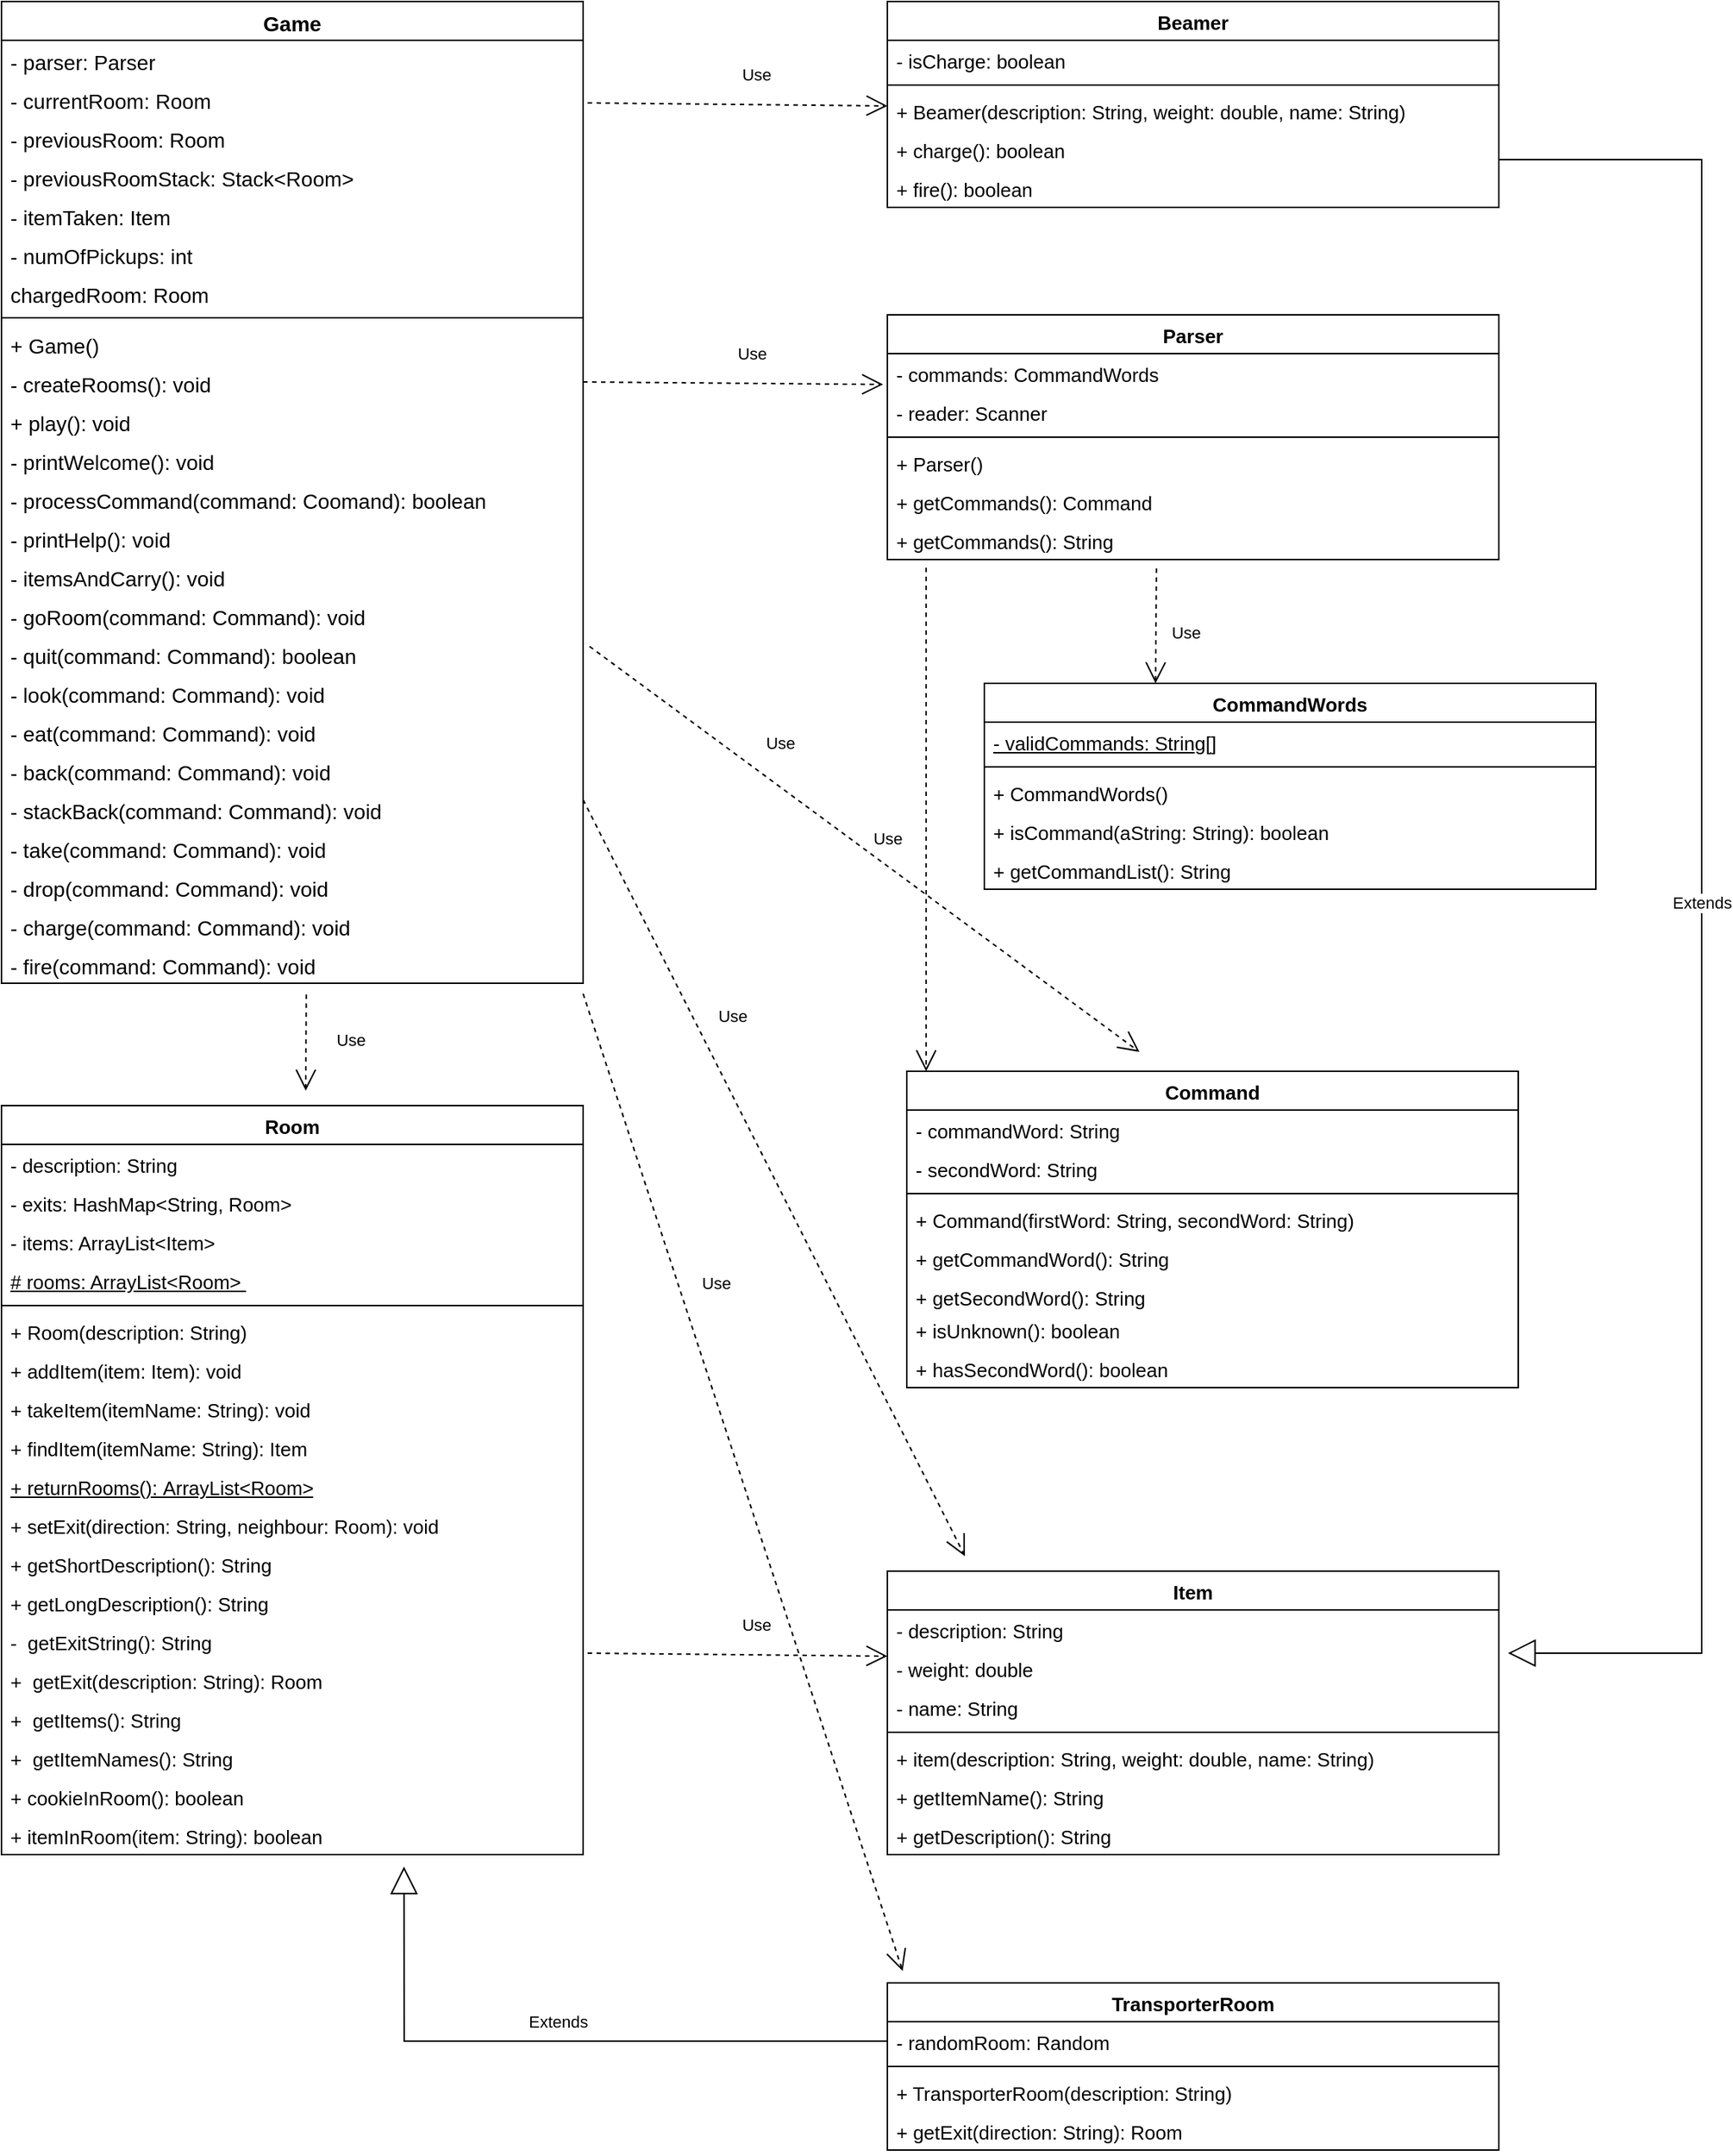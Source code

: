 <mxfile version="24.0.2" type="device">
  <diagram id="C5RBs43oDa-KdzZeNtuy" name="Page-1">
    <mxGraphModel dx="1174" dy="837" grid="1" gridSize="13" guides="1" tooltips="1" connect="1" arrows="1" fold="1" page="1" pageScale="1" pageWidth="1200" pageHeight="1920" math="0" shadow="0">
      <root>
        <mxCell id="WIyWlLk6GJQsqaUBKTNV-0" />
        <mxCell id="WIyWlLk6GJQsqaUBKTNV-1" parent="WIyWlLk6GJQsqaUBKTNV-0" />
        <mxCell id="q12dKpygNHWUWFW-9CNw-0" value="Game" style="swimlane;fontStyle=1;align=center;verticalAlign=top;childLayout=stackLayout;horizontal=1;startSize=26;horizontalStack=0;resizeParent=1;resizeParentMax=0;resizeLast=0;collapsible=1;marginBottom=0;whiteSpace=wrap;html=1;fontSize=14;" vertex="1" parent="WIyWlLk6GJQsqaUBKTNV-1">
          <mxGeometry x="30" y="50" width="390" height="658" as="geometry" />
        </mxCell>
        <mxCell id="q12dKpygNHWUWFW-9CNw-1" value="- parser: Parser" style="text;strokeColor=none;fillColor=none;align=left;verticalAlign=top;spacingLeft=4;spacingRight=4;overflow=hidden;rotatable=0;points=[[0,0.5],[1,0.5]];portConstraint=eastwest;whiteSpace=wrap;html=1;fontSize=14;" vertex="1" parent="q12dKpygNHWUWFW-9CNw-0">
          <mxGeometry y="26" width="390" height="26" as="geometry" />
        </mxCell>
        <mxCell id="q12dKpygNHWUWFW-9CNw-8" value="- currentRoom: Room" style="text;strokeColor=none;fillColor=none;align=left;verticalAlign=top;spacingLeft=4;spacingRight=4;overflow=hidden;rotatable=0;points=[[0,0.5],[1,0.5]];portConstraint=eastwest;whiteSpace=wrap;html=1;fontSize=14;" vertex="1" parent="q12dKpygNHWUWFW-9CNw-0">
          <mxGeometry y="52" width="390" height="26" as="geometry" />
        </mxCell>
        <mxCell id="q12dKpygNHWUWFW-9CNw-9" value="- previousRoom: Room" style="text;strokeColor=none;fillColor=none;align=left;verticalAlign=top;spacingLeft=4;spacingRight=4;overflow=hidden;rotatable=0;points=[[0,0.5],[1,0.5]];portConstraint=eastwest;whiteSpace=wrap;html=1;fontSize=14;" vertex="1" parent="q12dKpygNHWUWFW-9CNw-0">
          <mxGeometry y="78" width="390" height="26" as="geometry" />
        </mxCell>
        <mxCell id="q12dKpygNHWUWFW-9CNw-10" value="- previousRoomStack: Stack&amp;lt;Room&amp;gt;" style="text;strokeColor=none;fillColor=none;align=left;verticalAlign=top;spacingLeft=4;spacingRight=4;overflow=hidden;rotatable=0;points=[[0,0.5],[1,0.5]];portConstraint=eastwest;whiteSpace=wrap;html=1;fontSize=14;" vertex="1" parent="q12dKpygNHWUWFW-9CNw-0">
          <mxGeometry y="104" width="390" height="26" as="geometry" />
        </mxCell>
        <mxCell id="q12dKpygNHWUWFW-9CNw-12" value="- itemTaken: Item" style="text;strokeColor=none;fillColor=none;align=left;verticalAlign=top;spacingLeft=4;spacingRight=4;overflow=hidden;rotatable=0;points=[[0,0.5],[1,0.5]];portConstraint=eastwest;whiteSpace=wrap;html=1;fontSize=14;" vertex="1" parent="q12dKpygNHWUWFW-9CNw-0">
          <mxGeometry y="130" width="390" height="26" as="geometry" />
        </mxCell>
        <mxCell id="q12dKpygNHWUWFW-9CNw-14" value="- numOfPickups: int" style="text;strokeColor=none;fillColor=none;align=left;verticalAlign=top;spacingLeft=4;spacingRight=4;overflow=hidden;rotatable=0;points=[[0,0.5],[1,0.5]];portConstraint=eastwest;whiteSpace=wrap;html=1;fontSize=14;" vertex="1" parent="q12dKpygNHWUWFW-9CNw-0">
          <mxGeometry y="156" width="390" height="26" as="geometry" />
        </mxCell>
        <mxCell id="q12dKpygNHWUWFW-9CNw-7" value="chargedRoom: Room" style="text;strokeColor=none;fillColor=none;align=left;verticalAlign=top;spacingLeft=4;spacingRight=4;overflow=hidden;rotatable=0;points=[[0,0.5],[1,0.5]];portConstraint=eastwest;whiteSpace=wrap;html=1;fontSize=14;" vertex="1" parent="q12dKpygNHWUWFW-9CNw-0">
          <mxGeometry y="182" width="390" height="26" as="geometry" />
        </mxCell>
        <mxCell id="q12dKpygNHWUWFW-9CNw-2" value="" style="line;strokeWidth=1;fillColor=none;align=left;verticalAlign=middle;spacingTop=-1;spacingLeft=3;spacingRight=3;rotatable=0;labelPosition=right;points=[];portConstraint=eastwest;strokeColor=inherit;fontSize=14;" vertex="1" parent="q12dKpygNHWUWFW-9CNw-0">
          <mxGeometry y="208" width="390" height="8" as="geometry" />
        </mxCell>
        <mxCell id="q12dKpygNHWUWFW-9CNw-3" value="+ Game()" style="text;strokeColor=none;fillColor=none;align=left;verticalAlign=top;spacingLeft=4;spacingRight=4;overflow=hidden;rotatable=0;points=[[0,0.5],[1,0.5]];portConstraint=eastwest;whiteSpace=wrap;html=1;fontSize=14;" vertex="1" parent="q12dKpygNHWUWFW-9CNw-0">
          <mxGeometry y="216" width="390" height="26" as="geometry" />
        </mxCell>
        <mxCell id="q12dKpygNHWUWFW-9CNw-4" value="- createRooms(): void" style="text;strokeColor=none;fillColor=none;align=left;verticalAlign=top;spacingLeft=4;spacingRight=4;overflow=hidden;rotatable=0;points=[[0,0.5],[1,0.5]];portConstraint=eastwest;whiteSpace=wrap;html=1;fontSize=14;" vertex="1" parent="q12dKpygNHWUWFW-9CNw-0">
          <mxGeometry y="242" width="390" height="26" as="geometry" />
        </mxCell>
        <mxCell id="q12dKpygNHWUWFW-9CNw-15" value="+ play(): void" style="text;strokeColor=none;fillColor=none;align=left;verticalAlign=top;spacingLeft=4;spacingRight=4;overflow=hidden;rotatable=0;points=[[0,0.5],[1,0.5]];portConstraint=eastwest;whiteSpace=wrap;html=1;fontSize=14;" vertex="1" parent="q12dKpygNHWUWFW-9CNw-0">
          <mxGeometry y="268" width="390" height="26" as="geometry" />
        </mxCell>
        <mxCell id="q12dKpygNHWUWFW-9CNw-5" value="- printWelcome(): void" style="text;strokeColor=none;fillColor=none;align=left;verticalAlign=top;spacingLeft=4;spacingRight=4;overflow=hidden;rotatable=0;points=[[0,0.5],[1,0.5]];portConstraint=eastwest;whiteSpace=wrap;html=1;fontSize=14;" vertex="1" parent="q12dKpygNHWUWFW-9CNw-0">
          <mxGeometry y="294" width="390" height="26" as="geometry" />
        </mxCell>
        <mxCell id="q12dKpygNHWUWFW-9CNw-16" value="- processCommand(command: Coomand): boolean" style="text;strokeColor=none;fillColor=none;align=left;verticalAlign=top;spacingLeft=4;spacingRight=4;overflow=hidden;rotatable=0;points=[[0,0.5],[1,0.5]];portConstraint=eastwest;whiteSpace=wrap;html=1;fontSize=14;" vertex="1" parent="q12dKpygNHWUWFW-9CNw-0">
          <mxGeometry y="320" width="390" height="26" as="geometry" />
        </mxCell>
        <mxCell id="q12dKpygNHWUWFW-9CNw-19" value="- printHelp(): void" style="text;strokeColor=none;fillColor=none;align=left;verticalAlign=top;spacingLeft=4;spacingRight=4;overflow=hidden;rotatable=0;points=[[0,0.5],[1,0.5]];portConstraint=eastwest;whiteSpace=wrap;html=1;fontSize=14;" vertex="1" parent="q12dKpygNHWUWFW-9CNw-0">
          <mxGeometry y="346" width="390" height="26" as="geometry" />
        </mxCell>
        <mxCell id="q12dKpygNHWUWFW-9CNw-20" value="- itemsAndCarry(): void" style="text;strokeColor=none;fillColor=none;align=left;verticalAlign=top;spacingLeft=4;spacingRight=4;overflow=hidden;rotatable=0;points=[[0,0.5],[1,0.5]];portConstraint=eastwest;whiteSpace=wrap;html=1;fontSize=14;" vertex="1" parent="q12dKpygNHWUWFW-9CNw-0">
          <mxGeometry y="372" width="390" height="26" as="geometry" />
        </mxCell>
        <mxCell id="q12dKpygNHWUWFW-9CNw-21" value="- goRoom(command: Command): void" style="text;strokeColor=none;fillColor=none;align=left;verticalAlign=top;spacingLeft=4;spacingRight=4;overflow=hidden;rotatable=0;points=[[0,0.5],[1,0.5]];portConstraint=eastwest;whiteSpace=wrap;html=1;fontSize=14;" vertex="1" parent="q12dKpygNHWUWFW-9CNw-0">
          <mxGeometry y="398" width="390" height="26" as="geometry" />
        </mxCell>
        <mxCell id="q12dKpygNHWUWFW-9CNw-18" value="- quit(command: Command): boolean" style="text;strokeColor=none;fillColor=none;align=left;verticalAlign=top;spacingLeft=4;spacingRight=4;overflow=hidden;rotatable=0;points=[[0,0.5],[1,0.5]];portConstraint=eastwest;whiteSpace=wrap;html=1;fontSize=14;" vertex="1" parent="q12dKpygNHWUWFW-9CNw-0">
          <mxGeometry y="424" width="390" height="26" as="geometry" />
        </mxCell>
        <mxCell id="q12dKpygNHWUWFW-9CNw-23" value="- look(command: Command): void" style="text;strokeColor=none;fillColor=none;align=left;verticalAlign=top;spacingLeft=4;spacingRight=4;overflow=hidden;rotatable=0;points=[[0,0.5],[1,0.5]];portConstraint=eastwest;whiteSpace=wrap;html=1;fontSize=14;" vertex="1" parent="q12dKpygNHWUWFW-9CNw-0">
          <mxGeometry y="450" width="390" height="26" as="geometry" />
        </mxCell>
        <mxCell id="q12dKpygNHWUWFW-9CNw-25" value="- eat(command: Command): void" style="text;strokeColor=none;fillColor=none;align=left;verticalAlign=top;spacingLeft=4;spacingRight=4;overflow=hidden;rotatable=0;points=[[0,0.5],[1,0.5]];portConstraint=eastwest;whiteSpace=wrap;html=1;fontSize=14;" vertex="1" parent="q12dKpygNHWUWFW-9CNw-0">
          <mxGeometry y="476" width="390" height="26" as="geometry" />
        </mxCell>
        <mxCell id="q12dKpygNHWUWFW-9CNw-26" value="- back(command: Command): void" style="text;strokeColor=none;fillColor=none;align=left;verticalAlign=top;spacingLeft=4;spacingRight=4;overflow=hidden;rotatable=0;points=[[0,0.5],[1,0.5]];portConstraint=eastwest;whiteSpace=wrap;html=1;fontSize=14;" vertex="1" parent="q12dKpygNHWUWFW-9CNw-0">
          <mxGeometry y="502" width="390" height="26" as="geometry" />
        </mxCell>
        <mxCell id="q12dKpygNHWUWFW-9CNw-27" value="- stackBack(command: Command): void" style="text;strokeColor=none;fillColor=none;align=left;verticalAlign=top;spacingLeft=4;spacingRight=4;overflow=hidden;rotatable=0;points=[[0,0.5],[1,0.5]];portConstraint=eastwest;whiteSpace=wrap;html=1;fontSize=14;" vertex="1" parent="q12dKpygNHWUWFW-9CNw-0">
          <mxGeometry y="528" width="390" height="26" as="geometry" />
        </mxCell>
        <mxCell id="q12dKpygNHWUWFW-9CNw-28" value="- take(command: Command): void" style="text;strokeColor=none;fillColor=none;align=left;verticalAlign=top;spacingLeft=4;spacingRight=4;overflow=hidden;rotatable=0;points=[[0,0.5],[1,0.5]];portConstraint=eastwest;whiteSpace=wrap;html=1;fontSize=14;" vertex="1" parent="q12dKpygNHWUWFW-9CNw-0">
          <mxGeometry y="554" width="390" height="26" as="geometry" />
        </mxCell>
        <mxCell id="q12dKpygNHWUWFW-9CNw-29" value="- drop(command: Command): void" style="text;strokeColor=none;fillColor=none;align=left;verticalAlign=top;spacingLeft=4;spacingRight=4;overflow=hidden;rotatable=0;points=[[0,0.5],[1,0.5]];portConstraint=eastwest;whiteSpace=wrap;html=1;fontSize=14;" vertex="1" parent="q12dKpygNHWUWFW-9CNw-0">
          <mxGeometry y="580" width="390" height="26" as="geometry" />
        </mxCell>
        <mxCell id="q12dKpygNHWUWFW-9CNw-24" value="- charge(command: Command): void" style="text;strokeColor=none;fillColor=none;align=left;verticalAlign=top;spacingLeft=4;spacingRight=4;overflow=hidden;rotatable=0;points=[[0,0.5],[1,0.5]];portConstraint=eastwest;whiteSpace=wrap;html=1;fontSize=14;" vertex="1" parent="q12dKpygNHWUWFW-9CNw-0">
          <mxGeometry y="606" width="390" height="26" as="geometry" />
        </mxCell>
        <mxCell id="q12dKpygNHWUWFW-9CNw-22" value="- fire(command: Command): void" style="text;strokeColor=none;fillColor=none;align=left;verticalAlign=top;spacingLeft=4;spacingRight=4;overflow=hidden;rotatable=0;points=[[0,0.5],[1,0.5]];portConstraint=eastwest;whiteSpace=wrap;html=1;fontSize=14;" vertex="1" parent="q12dKpygNHWUWFW-9CNw-0">
          <mxGeometry y="632" width="390" height="26" as="geometry" />
        </mxCell>
        <mxCell id="q12dKpygNHWUWFW-9CNw-30" value="Room" style="swimlane;fontStyle=1;align=center;verticalAlign=top;childLayout=stackLayout;horizontal=1;startSize=26;horizontalStack=0;resizeParent=1;resizeParentMax=0;resizeLast=0;collapsible=1;marginBottom=0;whiteSpace=wrap;html=1;fontSize=13;" vertex="1" parent="WIyWlLk6GJQsqaUBKTNV-1">
          <mxGeometry x="30" y="790" width="390" height="502" as="geometry" />
        </mxCell>
        <mxCell id="q12dKpygNHWUWFW-9CNw-31" value="- description: String&lt;div style=&quot;font-size: 13px;&quot;&gt;&lt;br style=&quot;font-size: 13px;&quot;&gt;&lt;/div&gt;" style="text;strokeColor=none;fillColor=none;align=left;verticalAlign=top;spacingLeft=4;spacingRight=4;overflow=hidden;rotatable=0;points=[[0,0.5],[1,0.5]];portConstraint=eastwest;whiteSpace=wrap;html=1;fontSize=13;" vertex="1" parent="q12dKpygNHWUWFW-9CNw-30">
          <mxGeometry y="26" width="390" height="26" as="geometry" />
        </mxCell>
        <mxCell id="q12dKpygNHWUWFW-9CNw-35" value="- exits: HashMap&amp;lt;String, Room&amp;gt;&lt;div style=&quot;font-size: 13px;&quot;&gt;&lt;br style=&quot;font-size: 13px;&quot;&gt;&lt;/div&gt;" style="text;strokeColor=none;fillColor=none;align=left;verticalAlign=top;spacingLeft=4;spacingRight=4;overflow=hidden;rotatable=0;points=[[0,0.5],[1,0.5]];portConstraint=eastwest;whiteSpace=wrap;html=1;fontSize=13;" vertex="1" parent="q12dKpygNHWUWFW-9CNw-30">
          <mxGeometry y="52" width="390" height="26" as="geometry" />
        </mxCell>
        <mxCell id="q12dKpygNHWUWFW-9CNw-36" value="- items: ArrayList&amp;lt;Item&amp;gt;&lt;div style=&quot;font-size: 13px;&quot;&gt;&lt;br style=&quot;font-size: 13px;&quot;&gt;&lt;/div&gt;" style="text;strokeColor=none;fillColor=none;align=left;verticalAlign=top;spacingLeft=4;spacingRight=4;overflow=hidden;rotatable=0;points=[[0,0.5],[1,0.5]];portConstraint=eastwest;whiteSpace=wrap;html=1;fontSize=13;" vertex="1" parent="q12dKpygNHWUWFW-9CNw-30">
          <mxGeometry y="78" width="390" height="26" as="geometry" />
        </mxCell>
        <mxCell id="q12dKpygNHWUWFW-9CNw-37" value="# rooms: ArrayList&amp;lt;Room&amp;gt;&amp;nbsp;&lt;div style=&quot;font-size: 13px;&quot;&gt;&lt;br style=&quot;font-size: 13px;&quot;&gt;&lt;/div&gt;" style="text;strokeColor=none;fillColor=none;align=left;verticalAlign=top;spacingLeft=4;spacingRight=4;overflow=hidden;rotatable=0;points=[[0,0.5],[1,0.5]];portConstraint=eastwest;whiteSpace=wrap;html=1;fontSize=13;fontStyle=4" vertex="1" parent="q12dKpygNHWUWFW-9CNw-30">
          <mxGeometry y="104" width="390" height="26" as="geometry" />
        </mxCell>
        <mxCell id="q12dKpygNHWUWFW-9CNw-32" value="" style="line;strokeWidth=1;fillColor=none;align=left;verticalAlign=middle;spacingTop=-1;spacingLeft=3;spacingRight=3;rotatable=0;labelPosition=right;points=[];portConstraint=eastwest;strokeColor=inherit;fontSize=13;" vertex="1" parent="q12dKpygNHWUWFW-9CNw-30">
          <mxGeometry y="130" width="390" height="8" as="geometry" />
        </mxCell>
        <mxCell id="q12dKpygNHWUWFW-9CNw-33" value="+ Room(description: String)" style="text;strokeColor=none;fillColor=none;align=left;verticalAlign=top;spacingLeft=4;spacingRight=4;overflow=hidden;rotatable=0;points=[[0,0.5],[1,0.5]];portConstraint=eastwest;whiteSpace=wrap;html=1;fontSize=13;" vertex="1" parent="q12dKpygNHWUWFW-9CNw-30">
          <mxGeometry y="138" width="390" height="26" as="geometry" />
        </mxCell>
        <mxCell id="q12dKpygNHWUWFW-9CNw-38" value="+ addItem(item: Item): void" style="text;strokeColor=none;fillColor=none;align=left;verticalAlign=top;spacingLeft=4;spacingRight=4;overflow=hidden;rotatable=0;points=[[0,0.5],[1,0.5]];portConstraint=eastwest;whiteSpace=wrap;html=1;fontSize=13;" vertex="1" parent="q12dKpygNHWUWFW-9CNw-30">
          <mxGeometry y="164" width="390" height="26" as="geometry" />
        </mxCell>
        <mxCell id="q12dKpygNHWUWFW-9CNw-47" value="+ takeItem(itemName: String): void&lt;div&gt;&lt;br&gt;&lt;/div&gt;" style="text;strokeColor=none;fillColor=none;align=left;verticalAlign=top;spacingLeft=4;spacingRight=4;overflow=hidden;rotatable=0;points=[[0,0.5],[1,0.5]];portConstraint=eastwest;whiteSpace=wrap;html=1;fontSize=13;" vertex="1" parent="q12dKpygNHWUWFW-9CNw-30">
          <mxGeometry y="190" width="390" height="26" as="geometry" />
        </mxCell>
        <mxCell id="q12dKpygNHWUWFW-9CNw-50" value="+ findItem(itemName: String): Item" style="text;strokeColor=none;fillColor=none;align=left;verticalAlign=top;spacingLeft=4;spacingRight=4;overflow=hidden;rotatable=0;points=[[0,0.5],[1,0.5]];portConstraint=eastwest;whiteSpace=wrap;html=1;fontSize=13;" vertex="1" parent="q12dKpygNHWUWFW-9CNw-30">
          <mxGeometry y="216" width="390" height="26" as="geometry" />
        </mxCell>
        <mxCell id="q12dKpygNHWUWFW-9CNw-49" value="&lt;u&gt;+&amp;nbsp;returnRooms():&amp;nbsp;ArrayList&amp;lt;Room&amp;gt;&lt;/u&gt;" style="text;strokeColor=none;fillColor=none;align=left;verticalAlign=top;spacingLeft=4;spacingRight=4;overflow=hidden;rotatable=0;points=[[0,0.5],[1,0.5]];portConstraint=eastwest;whiteSpace=wrap;html=1;fontSize=13;" vertex="1" parent="q12dKpygNHWUWFW-9CNw-30">
          <mxGeometry y="242" width="390" height="26" as="geometry" />
        </mxCell>
        <mxCell id="q12dKpygNHWUWFW-9CNw-48" value="+ setExit(direction: String, neighbour: Room): void" style="text;strokeColor=none;fillColor=none;align=left;verticalAlign=top;spacingLeft=4;spacingRight=4;overflow=hidden;rotatable=0;points=[[0,0.5],[1,0.5]];portConstraint=eastwest;whiteSpace=wrap;html=1;fontSize=13;" vertex="1" parent="q12dKpygNHWUWFW-9CNw-30">
          <mxGeometry y="268" width="390" height="26" as="geometry" />
        </mxCell>
        <mxCell id="q12dKpygNHWUWFW-9CNw-53" value="+&amp;nbsp;getShortDescription(): String" style="text;strokeColor=none;fillColor=none;align=left;verticalAlign=top;spacingLeft=4;spacingRight=4;overflow=hidden;rotatable=0;points=[[0,0.5],[1,0.5]];portConstraint=eastwest;whiteSpace=wrap;html=1;fontSize=13;" vertex="1" parent="q12dKpygNHWUWFW-9CNw-30">
          <mxGeometry y="294" width="390" height="26" as="geometry" />
        </mxCell>
        <mxCell id="q12dKpygNHWUWFW-9CNw-54" value="+&amp;nbsp;getLongDescription(): String" style="text;strokeColor=none;fillColor=none;align=left;verticalAlign=top;spacingLeft=4;spacingRight=4;overflow=hidden;rotatable=0;points=[[0,0.5],[1,0.5]];portConstraint=eastwest;whiteSpace=wrap;html=1;fontSize=13;" vertex="1" parent="q12dKpygNHWUWFW-9CNw-30">
          <mxGeometry y="320" width="390" height="26" as="geometry" />
        </mxCell>
        <mxCell id="q12dKpygNHWUWFW-9CNw-55" value="-&amp;nbsp; getExitString(): String" style="text;strokeColor=none;fillColor=none;align=left;verticalAlign=top;spacingLeft=4;spacingRight=4;overflow=hidden;rotatable=0;points=[[0,0.5],[1,0.5]];portConstraint=eastwest;whiteSpace=wrap;html=1;fontSize=13;" vertex="1" parent="q12dKpygNHWUWFW-9CNw-30">
          <mxGeometry y="346" width="390" height="26" as="geometry" />
        </mxCell>
        <mxCell id="q12dKpygNHWUWFW-9CNw-56" value="+&amp;nbsp; getExit(description: String): Room" style="text;strokeColor=none;fillColor=none;align=left;verticalAlign=top;spacingLeft=4;spacingRight=4;overflow=hidden;rotatable=0;points=[[0,0.5],[1,0.5]];portConstraint=eastwest;whiteSpace=wrap;html=1;fontSize=13;" vertex="1" parent="q12dKpygNHWUWFW-9CNw-30">
          <mxGeometry y="372" width="390" height="26" as="geometry" />
        </mxCell>
        <mxCell id="q12dKpygNHWUWFW-9CNw-57" value="+&amp;nbsp; getItems(): String" style="text;strokeColor=none;fillColor=none;align=left;verticalAlign=top;spacingLeft=4;spacingRight=4;overflow=hidden;rotatable=0;points=[[0,0.5],[1,0.5]];portConstraint=eastwest;whiteSpace=wrap;html=1;fontSize=13;" vertex="1" parent="q12dKpygNHWUWFW-9CNw-30">
          <mxGeometry y="398" width="390" height="26" as="geometry" />
        </mxCell>
        <mxCell id="q12dKpygNHWUWFW-9CNw-58" value="+&amp;nbsp; getItemNames(): String" style="text;strokeColor=none;fillColor=none;align=left;verticalAlign=top;spacingLeft=4;spacingRight=4;overflow=hidden;rotatable=0;points=[[0,0.5],[1,0.5]];portConstraint=eastwest;whiteSpace=wrap;html=1;fontSize=13;" vertex="1" parent="q12dKpygNHWUWFW-9CNw-30">
          <mxGeometry y="424" width="390" height="26" as="geometry" />
        </mxCell>
        <mxCell id="q12dKpygNHWUWFW-9CNw-59" value="+ cookieInRoom(): boolean" style="text;strokeColor=none;fillColor=none;align=left;verticalAlign=top;spacingLeft=4;spacingRight=4;overflow=hidden;rotatable=0;points=[[0,0.5],[1,0.5]];portConstraint=eastwest;whiteSpace=wrap;html=1;fontSize=13;" vertex="1" parent="q12dKpygNHWUWFW-9CNw-30">
          <mxGeometry y="450" width="390" height="26" as="geometry" />
        </mxCell>
        <mxCell id="q12dKpygNHWUWFW-9CNw-60" value="+ itemInRoom(item: String): boolean" style="text;strokeColor=none;fillColor=none;align=left;verticalAlign=top;spacingLeft=4;spacingRight=4;overflow=hidden;rotatable=0;points=[[0,0.5],[1,0.5]];portConstraint=eastwest;whiteSpace=wrap;html=1;fontSize=13;" vertex="1" parent="q12dKpygNHWUWFW-9CNw-30">
          <mxGeometry y="476" width="390" height="26" as="geometry" />
        </mxCell>
        <mxCell id="q12dKpygNHWUWFW-9CNw-61" value="Beamer" style="swimlane;fontStyle=1;align=center;verticalAlign=top;childLayout=stackLayout;horizontal=1;startSize=26;horizontalStack=0;resizeParent=1;resizeParentMax=0;resizeLast=0;collapsible=1;marginBottom=0;whiteSpace=wrap;html=1;fontSize=13;" vertex="1" parent="WIyWlLk6GJQsqaUBKTNV-1">
          <mxGeometry x="624" y="50" width="410" height="138" as="geometry" />
        </mxCell>
        <mxCell id="q12dKpygNHWUWFW-9CNw-62" value="- isCharge: boolean" style="text;strokeColor=none;fillColor=none;align=left;verticalAlign=top;spacingLeft=4;spacingRight=4;overflow=hidden;rotatable=0;points=[[0,0.5],[1,0.5]];portConstraint=eastwest;whiteSpace=wrap;html=1;fontSize=13;" vertex="1" parent="q12dKpygNHWUWFW-9CNw-61">
          <mxGeometry y="26" width="410" height="26" as="geometry" />
        </mxCell>
        <mxCell id="q12dKpygNHWUWFW-9CNw-63" value="" style="line;strokeWidth=1;fillColor=none;align=left;verticalAlign=middle;spacingTop=-1;spacingLeft=3;spacingRight=3;rotatable=0;labelPosition=right;points=[];portConstraint=eastwest;strokeColor=inherit;fontSize=13;" vertex="1" parent="q12dKpygNHWUWFW-9CNw-61">
          <mxGeometry y="52" width="410" height="8" as="geometry" />
        </mxCell>
        <mxCell id="q12dKpygNHWUWFW-9CNw-64" value="+ Beamer(description: String, weight: double, name: String)" style="text;strokeColor=none;fillColor=none;align=left;verticalAlign=top;spacingLeft=4;spacingRight=4;overflow=hidden;rotatable=0;points=[[0,0.5],[1,0.5]];portConstraint=eastwest;whiteSpace=wrap;html=1;fontSize=13;" vertex="1" parent="q12dKpygNHWUWFW-9CNw-61">
          <mxGeometry y="60" width="410" height="26" as="geometry" />
        </mxCell>
        <mxCell id="q12dKpygNHWUWFW-9CNw-65" value="+ charge(): boolean" style="text;strokeColor=none;fillColor=none;align=left;verticalAlign=top;spacingLeft=4;spacingRight=4;overflow=hidden;rotatable=0;points=[[0,0.5],[1,0.5]];portConstraint=eastwest;whiteSpace=wrap;html=1;fontSize=13;" vertex="1" parent="q12dKpygNHWUWFW-9CNw-61">
          <mxGeometry y="86" width="410" height="26" as="geometry" />
        </mxCell>
        <mxCell id="q12dKpygNHWUWFW-9CNw-66" value="+ fire(): boolean" style="text;strokeColor=none;fillColor=none;align=left;verticalAlign=top;spacingLeft=4;spacingRight=4;overflow=hidden;rotatable=0;points=[[0,0.5],[1,0.5]];portConstraint=eastwest;whiteSpace=wrap;html=1;fontSize=13;" vertex="1" parent="q12dKpygNHWUWFW-9CNw-61">
          <mxGeometry y="112" width="410" height="26" as="geometry" />
        </mxCell>
        <mxCell id="q12dKpygNHWUWFW-9CNw-67" value="Parser" style="swimlane;fontStyle=1;align=center;verticalAlign=top;childLayout=stackLayout;horizontal=1;startSize=26;horizontalStack=0;resizeParent=1;resizeParentMax=0;resizeLast=0;collapsible=1;marginBottom=0;whiteSpace=wrap;html=1;fontSize=13;" vertex="1" parent="WIyWlLk6GJQsqaUBKTNV-1">
          <mxGeometry x="624" y="260" width="410" height="164" as="geometry" />
        </mxCell>
        <mxCell id="q12dKpygNHWUWFW-9CNw-68" value="- commands: CommandWords" style="text;strokeColor=none;fillColor=none;align=left;verticalAlign=top;spacingLeft=4;spacingRight=4;overflow=hidden;rotatable=0;points=[[0,0.5],[1,0.5]];portConstraint=eastwest;whiteSpace=wrap;html=1;fontSize=13;" vertex="1" parent="q12dKpygNHWUWFW-9CNw-67">
          <mxGeometry y="26" width="410" height="26" as="geometry" />
        </mxCell>
        <mxCell id="q12dKpygNHWUWFW-9CNw-71" value="- reader: Scanner" style="text;strokeColor=none;fillColor=none;align=left;verticalAlign=top;spacingLeft=4;spacingRight=4;overflow=hidden;rotatable=0;points=[[0,0.5],[1,0.5]];portConstraint=eastwest;whiteSpace=wrap;html=1;fontSize=13;" vertex="1" parent="q12dKpygNHWUWFW-9CNw-67">
          <mxGeometry y="52" width="410" height="26" as="geometry" />
        </mxCell>
        <mxCell id="q12dKpygNHWUWFW-9CNw-69" value="" style="line;strokeWidth=1;fillColor=none;align=left;verticalAlign=middle;spacingTop=-1;spacingLeft=3;spacingRight=3;rotatable=0;labelPosition=right;points=[];portConstraint=eastwest;strokeColor=inherit;fontSize=13;" vertex="1" parent="q12dKpygNHWUWFW-9CNw-67">
          <mxGeometry y="78" width="410" height="8" as="geometry" />
        </mxCell>
        <mxCell id="q12dKpygNHWUWFW-9CNw-70" value="+ Parser()" style="text;strokeColor=none;fillColor=none;align=left;verticalAlign=top;spacingLeft=4;spacingRight=4;overflow=hidden;rotatable=0;points=[[0,0.5],[1,0.5]];portConstraint=eastwest;whiteSpace=wrap;html=1;fontSize=13;" vertex="1" parent="q12dKpygNHWUWFW-9CNw-67">
          <mxGeometry y="86" width="410" height="26" as="geometry" />
        </mxCell>
        <mxCell id="q12dKpygNHWUWFW-9CNw-73" value="+ getCommands(): Command" style="text;strokeColor=none;fillColor=none;align=left;verticalAlign=top;spacingLeft=4;spacingRight=4;overflow=hidden;rotatable=0;points=[[0,0.5],[1,0.5]];portConstraint=eastwest;whiteSpace=wrap;html=1;fontSize=13;" vertex="1" parent="q12dKpygNHWUWFW-9CNw-67">
          <mxGeometry y="112" width="410" height="26" as="geometry" />
        </mxCell>
        <mxCell id="q12dKpygNHWUWFW-9CNw-72" value="+ getCommands(): String" style="text;strokeColor=none;fillColor=none;align=left;verticalAlign=top;spacingLeft=4;spacingRight=4;overflow=hidden;rotatable=0;points=[[0,0.5],[1,0.5]];portConstraint=eastwest;whiteSpace=wrap;html=1;fontSize=13;" vertex="1" parent="q12dKpygNHWUWFW-9CNw-67">
          <mxGeometry y="138" width="410" height="26" as="geometry" />
        </mxCell>
        <mxCell id="q12dKpygNHWUWFW-9CNw-74" value="CommandWords" style="swimlane;fontStyle=1;align=center;verticalAlign=top;childLayout=stackLayout;horizontal=1;startSize=26;horizontalStack=0;resizeParent=1;resizeParentMax=0;resizeLast=0;collapsible=1;marginBottom=0;whiteSpace=wrap;html=1;fontSize=13;" vertex="1" parent="WIyWlLk6GJQsqaUBKTNV-1">
          <mxGeometry x="689" y="507" width="410" height="138" as="geometry" />
        </mxCell>
        <mxCell id="q12dKpygNHWUWFW-9CNw-75" value="- validCommands: String[]" style="text;strokeColor=none;fillColor=none;align=left;verticalAlign=top;spacingLeft=4;spacingRight=4;overflow=hidden;rotatable=0;points=[[0,0.5],[1,0.5]];portConstraint=eastwest;whiteSpace=wrap;html=1;fontStyle=4;fontSize=13;" vertex="1" parent="q12dKpygNHWUWFW-9CNw-74">
          <mxGeometry y="26" width="410" height="26" as="geometry" />
        </mxCell>
        <mxCell id="q12dKpygNHWUWFW-9CNw-76" value="" style="line;strokeWidth=1;fillColor=none;align=left;verticalAlign=middle;spacingTop=-1;spacingLeft=3;spacingRight=3;rotatable=0;labelPosition=right;points=[];portConstraint=eastwest;strokeColor=inherit;fontSize=13;" vertex="1" parent="q12dKpygNHWUWFW-9CNw-74">
          <mxGeometry y="52" width="410" height="8" as="geometry" />
        </mxCell>
        <mxCell id="q12dKpygNHWUWFW-9CNw-77" value="+ CommandWords()" style="text;strokeColor=none;fillColor=none;align=left;verticalAlign=top;spacingLeft=4;spacingRight=4;overflow=hidden;rotatable=0;points=[[0,0.5],[1,0.5]];portConstraint=eastwest;whiteSpace=wrap;html=1;fontSize=13;" vertex="1" parent="q12dKpygNHWUWFW-9CNw-74">
          <mxGeometry y="60" width="410" height="26" as="geometry" />
        </mxCell>
        <mxCell id="q12dKpygNHWUWFW-9CNw-78" value="+ isCommand(aString: String): boolean" style="text;strokeColor=none;fillColor=none;align=left;verticalAlign=top;spacingLeft=4;spacingRight=4;overflow=hidden;rotatable=0;points=[[0,0.5],[1,0.5]];portConstraint=eastwest;whiteSpace=wrap;html=1;fontSize=13;" vertex="1" parent="q12dKpygNHWUWFW-9CNw-74">
          <mxGeometry y="86" width="410" height="26" as="geometry" />
        </mxCell>
        <mxCell id="q12dKpygNHWUWFW-9CNw-79" value="+ getCommandList(): String" style="text;strokeColor=none;fillColor=none;align=left;verticalAlign=top;spacingLeft=4;spacingRight=4;overflow=hidden;rotatable=0;points=[[0,0.5],[1,0.5]];portConstraint=eastwest;whiteSpace=wrap;html=1;fontSize=13;" vertex="1" parent="q12dKpygNHWUWFW-9CNw-74">
          <mxGeometry y="112" width="410" height="26" as="geometry" />
        </mxCell>
        <mxCell id="q12dKpygNHWUWFW-9CNw-90" value="Command" style="swimlane;fontStyle=1;align=center;verticalAlign=top;childLayout=stackLayout;horizontal=1;startSize=26;horizontalStack=0;resizeParent=1;resizeParentMax=0;resizeLast=0;collapsible=1;marginBottom=0;whiteSpace=wrap;html=1;fontSize=13;" vertex="1" parent="WIyWlLk6GJQsqaUBKTNV-1">
          <mxGeometry x="637" y="767" width="410" height="212" as="geometry" />
        </mxCell>
        <mxCell id="q12dKpygNHWUWFW-9CNw-91" value="- commandWord: String" style="text;strokeColor=none;fillColor=none;align=left;verticalAlign=top;spacingLeft=4;spacingRight=4;overflow=hidden;rotatable=0;points=[[0,0.5],[1,0.5]];portConstraint=eastwest;whiteSpace=wrap;html=1;fontSize=13;" vertex="1" parent="q12dKpygNHWUWFW-9CNw-90">
          <mxGeometry y="26" width="410" height="26" as="geometry" />
        </mxCell>
        <mxCell id="q12dKpygNHWUWFW-9CNw-94" value="- secondWord: String" style="text;strokeColor=none;fillColor=none;align=left;verticalAlign=top;spacingLeft=4;spacingRight=4;overflow=hidden;rotatable=0;points=[[0,0.5],[1,0.5]];portConstraint=eastwest;whiteSpace=wrap;html=1;fontSize=13;" vertex="1" parent="q12dKpygNHWUWFW-9CNw-90">
          <mxGeometry y="52" width="410" height="26" as="geometry" />
        </mxCell>
        <mxCell id="q12dKpygNHWUWFW-9CNw-92" value="" style="line;strokeWidth=1;fillColor=none;align=left;verticalAlign=middle;spacingTop=-1;spacingLeft=3;spacingRight=3;rotatable=0;labelPosition=right;points=[];portConstraint=eastwest;strokeColor=inherit;fontSize=13;" vertex="1" parent="q12dKpygNHWUWFW-9CNw-90">
          <mxGeometry y="78" width="410" height="8" as="geometry" />
        </mxCell>
        <mxCell id="q12dKpygNHWUWFW-9CNw-93" value="+ Command(firstWord: String, secondWord: String)" style="text;strokeColor=none;fillColor=none;align=left;verticalAlign=top;spacingLeft=4;spacingRight=4;overflow=hidden;rotatable=0;points=[[0,0.5],[1,0.5]];portConstraint=eastwest;whiteSpace=wrap;html=1;fontSize=13;" vertex="1" parent="q12dKpygNHWUWFW-9CNw-90">
          <mxGeometry y="86" width="410" height="26" as="geometry" />
        </mxCell>
        <mxCell id="q12dKpygNHWUWFW-9CNw-95" value="+ getCommandWord(): String&lt;div style=&quot;font-size: 13px;&quot;&gt;&lt;br style=&quot;font-size: 13px;&quot;&gt;&lt;/div&gt;" style="text;strokeColor=none;fillColor=none;align=left;verticalAlign=top;spacingLeft=4;spacingRight=4;overflow=hidden;rotatable=0;points=[[0,0.5],[1,0.5]];portConstraint=eastwest;whiteSpace=wrap;html=1;fontSize=13;" vertex="1" parent="q12dKpygNHWUWFW-9CNw-90">
          <mxGeometry y="112" width="410" height="26" as="geometry" />
        </mxCell>
        <mxCell id="q12dKpygNHWUWFW-9CNw-96" value="+ getSecondWord(): String" style="text;strokeColor=none;fillColor=none;align=left;verticalAlign=top;spacingLeft=4;spacingRight=4;overflow=hidden;rotatable=0;points=[[0,0.5],[1,0.5]];portConstraint=eastwest;whiteSpace=wrap;html=1;fontSize=13;" vertex="1" parent="q12dKpygNHWUWFW-9CNw-90">
          <mxGeometry y="138" width="410" height="22" as="geometry" />
        </mxCell>
        <mxCell id="q12dKpygNHWUWFW-9CNw-97" value="+ isUnknown(): boolean" style="text;strokeColor=none;fillColor=none;align=left;verticalAlign=top;spacingLeft=4;spacingRight=4;overflow=hidden;rotatable=0;points=[[0,0.5],[1,0.5]];portConstraint=eastwest;whiteSpace=wrap;html=1;fontSize=13;" vertex="1" parent="q12dKpygNHWUWFW-9CNw-90">
          <mxGeometry y="160" width="410" height="26" as="geometry" />
        </mxCell>
        <mxCell id="q12dKpygNHWUWFW-9CNw-98" value="+ hasSecondWord(): boolean" style="text;strokeColor=none;fillColor=none;align=left;verticalAlign=top;spacingLeft=4;spacingRight=4;overflow=hidden;rotatable=0;points=[[0,0.5],[1,0.5]];portConstraint=eastwest;whiteSpace=wrap;html=1;fontSize=13;" vertex="1" parent="q12dKpygNHWUWFW-9CNw-90">
          <mxGeometry y="186" width="410" height="26" as="geometry" />
        </mxCell>
        <mxCell id="q12dKpygNHWUWFW-9CNw-99" value="Item" style="swimlane;fontStyle=1;align=center;verticalAlign=top;childLayout=stackLayout;horizontal=1;startSize=26;horizontalStack=0;resizeParent=1;resizeParentMax=0;resizeLast=0;collapsible=1;marginBottom=0;whiteSpace=wrap;html=1;fontSize=13;" vertex="1" parent="WIyWlLk6GJQsqaUBKTNV-1">
          <mxGeometry x="624" y="1102" width="410" height="190" as="geometry" />
        </mxCell>
        <mxCell id="q12dKpygNHWUWFW-9CNw-100" value="- description: String&lt;div style=&quot;font-size: 13px;&quot;&gt;&lt;br style=&quot;font-size: 13px;&quot;&gt;&lt;/div&gt;" style="text;strokeColor=none;fillColor=none;align=left;verticalAlign=top;spacingLeft=4;spacingRight=4;overflow=hidden;rotatable=0;points=[[0,0.5],[1,0.5]];portConstraint=eastwest;whiteSpace=wrap;html=1;fontSize=13;" vertex="1" parent="q12dKpygNHWUWFW-9CNw-99">
          <mxGeometry y="26" width="410" height="26" as="geometry" />
        </mxCell>
        <mxCell id="q12dKpygNHWUWFW-9CNw-104" value="- weight: double" style="text;strokeColor=none;fillColor=none;align=left;verticalAlign=top;spacingLeft=4;spacingRight=4;overflow=hidden;rotatable=0;points=[[0,0.5],[1,0.5]];portConstraint=eastwest;whiteSpace=wrap;html=1;fontSize=13;" vertex="1" parent="q12dKpygNHWUWFW-9CNw-99">
          <mxGeometry y="52" width="410" height="26" as="geometry" />
        </mxCell>
        <mxCell id="q12dKpygNHWUWFW-9CNw-103" value="- name: String" style="text;strokeColor=none;fillColor=none;align=left;verticalAlign=top;spacingLeft=4;spacingRight=4;overflow=hidden;rotatable=0;points=[[0,0.5],[1,0.5]];portConstraint=eastwest;whiteSpace=wrap;html=1;fontSize=13;" vertex="1" parent="q12dKpygNHWUWFW-9CNw-99">
          <mxGeometry y="78" width="410" height="26" as="geometry" />
        </mxCell>
        <mxCell id="q12dKpygNHWUWFW-9CNw-101" value="" style="line;strokeWidth=1;fillColor=none;align=left;verticalAlign=middle;spacingTop=-1;spacingLeft=3;spacingRight=3;rotatable=0;labelPosition=right;points=[];portConstraint=eastwest;strokeColor=inherit;fontSize=13;" vertex="1" parent="q12dKpygNHWUWFW-9CNw-99">
          <mxGeometry y="104" width="410" height="8" as="geometry" />
        </mxCell>
        <mxCell id="q12dKpygNHWUWFW-9CNw-102" value="+ item(description: String, weight: double, name: String)" style="text;strokeColor=none;fillColor=none;align=left;verticalAlign=top;spacingLeft=4;spacingRight=4;overflow=hidden;rotatable=0;points=[[0,0.5],[1,0.5]];portConstraint=eastwest;whiteSpace=wrap;html=1;fontSize=13;" vertex="1" parent="q12dKpygNHWUWFW-9CNw-99">
          <mxGeometry y="112" width="410" height="26" as="geometry" />
        </mxCell>
        <mxCell id="q12dKpygNHWUWFW-9CNw-107" value="+ getItemName(): String" style="text;strokeColor=none;fillColor=none;align=left;verticalAlign=top;spacingLeft=4;spacingRight=4;overflow=hidden;rotatable=0;points=[[0,0.5],[1,0.5]];portConstraint=eastwest;whiteSpace=wrap;html=1;fontSize=13;" vertex="1" parent="q12dKpygNHWUWFW-9CNw-99">
          <mxGeometry y="138" width="410" height="26" as="geometry" />
        </mxCell>
        <mxCell id="q12dKpygNHWUWFW-9CNw-108" value="+ getDescription(): String" style="text;strokeColor=none;fillColor=none;align=left;verticalAlign=top;spacingLeft=4;spacingRight=4;overflow=hidden;rotatable=0;points=[[0,0.5],[1,0.5]];portConstraint=eastwest;whiteSpace=wrap;html=1;fontSize=13;" vertex="1" parent="q12dKpygNHWUWFW-9CNw-99">
          <mxGeometry y="164" width="410" height="26" as="geometry" />
        </mxCell>
        <mxCell id="q12dKpygNHWUWFW-9CNw-109" value="TransporterRoom" style="swimlane;fontStyle=1;align=center;verticalAlign=top;childLayout=stackLayout;horizontal=1;startSize=26;horizontalStack=0;resizeParent=1;resizeParentMax=0;resizeLast=0;collapsible=1;marginBottom=0;whiteSpace=wrap;html=1;fontSize=13;" vertex="1" parent="WIyWlLk6GJQsqaUBKTNV-1">
          <mxGeometry x="624" y="1378" width="410" height="112" as="geometry" />
        </mxCell>
        <mxCell id="q12dKpygNHWUWFW-9CNw-110" value="- randomRoom: Random" style="text;strokeColor=none;fillColor=none;align=left;verticalAlign=top;spacingLeft=4;spacingRight=4;overflow=hidden;rotatable=0;points=[[0,0.5],[1,0.5]];portConstraint=eastwest;whiteSpace=wrap;html=1;fontSize=13;" vertex="1" parent="q12dKpygNHWUWFW-9CNw-109">
          <mxGeometry y="26" width="410" height="26" as="geometry" />
        </mxCell>
        <mxCell id="q12dKpygNHWUWFW-9CNw-111" value="" style="line;strokeWidth=1;fillColor=none;align=left;verticalAlign=middle;spacingTop=-1;spacingLeft=3;spacingRight=3;rotatable=0;labelPosition=right;points=[];portConstraint=eastwest;strokeColor=inherit;fontSize=13;" vertex="1" parent="q12dKpygNHWUWFW-9CNw-109">
          <mxGeometry y="52" width="410" height="8" as="geometry" />
        </mxCell>
        <mxCell id="q12dKpygNHWUWFW-9CNw-112" value="+ TransporterRoom(description: String)" style="text;strokeColor=none;fillColor=none;align=left;verticalAlign=top;spacingLeft=4;spacingRight=4;overflow=hidden;rotatable=0;points=[[0,0.5],[1,0.5]];portConstraint=eastwest;whiteSpace=wrap;html=1;fontSize=13;" vertex="1" parent="q12dKpygNHWUWFW-9CNw-109">
          <mxGeometry y="60" width="410" height="26" as="geometry" />
        </mxCell>
        <mxCell id="q12dKpygNHWUWFW-9CNw-113" value="+ getExit(direction: String): Room" style="text;strokeColor=none;fillColor=none;align=left;verticalAlign=top;spacingLeft=4;spacingRight=4;overflow=hidden;rotatable=0;points=[[0,0.5],[1,0.5]];portConstraint=eastwest;whiteSpace=wrap;html=1;fontSize=13;" vertex="1" parent="q12dKpygNHWUWFW-9CNw-109">
          <mxGeometry y="86" width="410" height="26" as="geometry" />
        </mxCell>
        <mxCell id="q12dKpygNHWUWFW-9CNw-117" value="Use" style="endArrow=open;endSize=12;dashed=1;html=1;rounded=0;exitX=0.524;exitY=1.291;exitDx=0;exitDy=0;exitPerimeter=0;" edge="1" parent="WIyWlLk6GJQsqaUBKTNV-1" source="q12dKpygNHWUWFW-9CNw-22">
          <mxGeometry x="-0.069" y="30" width="160" relative="1" as="geometry">
            <mxPoint x="403" y="858" as="sourcePoint" />
            <mxPoint x="234" y="780" as="targetPoint" />
            <mxPoint as="offset" />
          </mxGeometry>
        </mxCell>
        <mxCell id="q12dKpygNHWUWFW-9CNw-118" value="Use" style="endArrow=open;endSize=12;dashed=1;html=1;rounded=0;exitX=1;exitY=0.5;exitDx=0;exitDy=0;entryX=-0.007;entryY=-0.205;entryDx=0;entryDy=0;entryPerimeter=0;" edge="1" parent="WIyWlLk6GJQsqaUBKTNV-1" source="q12dKpygNHWUWFW-9CNw-4" target="q12dKpygNHWUWFW-9CNw-71">
          <mxGeometry x="0.122" y="20" width="160" relative="1" as="geometry">
            <mxPoint x="503" y="305" as="sourcePoint" />
            <mxPoint x="494" y="379" as="targetPoint" />
            <mxPoint as="offset" />
          </mxGeometry>
        </mxCell>
        <mxCell id="q12dKpygNHWUWFW-9CNw-119" value="Use" style="endArrow=open;endSize=12;dashed=1;html=1;rounded=0;entryX=0.28;entryY=0;entryDx=0;entryDy=0;entryPerimeter=0;exitX=0.44;exitY=1.231;exitDx=0;exitDy=0;exitPerimeter=0;" edge="1" parent="WIyWlLk6GJQsqaUBKTNV-1" source="q12dKpygNHWUWFW-9CNw-72" target="q12dKpygNHWUWFW-9CNw-74">
          <mxGeometry x="0.122" y="20" width="160" relative="1" as="geometry">
            <mxPoint x="806" y="442" as="sourcePoint" />
            <mxPoint x="851" y="457" as="targetPoint" />
            <mxPoint as="offset" />
          </mxGeometry>
        </mxCell>
        <mxCell id="q12dKpygNHWUWFW-9CNw-121" value="Use" style="endArrow=open;endSize=12;dashed=1;html=1;rounded=0;entryX=0.004;entryY=-0.038;entryDx=0;entryDy=0;entryPerimeter=0;" edge="1" parent="WIyWlLk6GJQsqaUBKTNV-1">
          <mxGeometry x="0.075" y="-26" width="160" relative="1" as="geometry">
            <mxPoint x="650" y="429.53" as="sourcePoint" />
            <mxPoint x="650.0" y="767.004" as="targetPoint" />
            <mxPoint as="offset" />
          </mxGeometry>
        </mxCell>
        <mxCell id="q12dKpygNHWUWFW-9CNw-123" value="Use" style="endArrow=open;endSize=12;dashed=1;html=1;rounded=0;exitX=1;exitY=0.5;exitDx=0;exitDy=0;entryX=-0.007;entryY=-0.205;entryDx=0;entryDy=0;entryPerimeter=0;" edge="1" parent="WIyWlLk6GJQsqaUBKTNV-1">
          <mxGeometry x="0.122" y="20" width="160" relative="1" as="geometry">
            <mxPoint x="423" y="118" as="sourcePoint" />
            <mxPoint x="624" y="120" as="targetPoint" />
            <mxPoint as="offset" />
          </mxGeometry>
        </mxCell>
        <mxCell id="q12dKpygNHWUWFW-9CNw-124" value="Use" style="endArrow=open;endSize=12;dashed=1;html=1;rounded=0;exitX=1.011;exitY=1.317;exitDx=0;exitDy=0;exitPerimeter=0;" edge="1" parent="WIyWlLk6GJQsqaUBKTNV-1" source="q12dKpygNHWUWFW-9CNw-21">
          <mxGeometry x="-0.385" y="24" width="160" relative="1" as="geometry">
            <mxPoint x="423" y="637" as="sourcePoint" />
            <mxPoint x="793" y="754" as="targetPoint" />
            <mxPoint as="offset" />
          </mxGeometry>
        </mxCell>
        <mxCell id="q12dKpygNHWUWFW-9CNw-125" value="Use" style="endArrow=open;endSize=12;dashed=1;html=1;rounded=0;exitX=1;exitY=0.5;exitDx=0;exitDy=0;" edge="1" parent="WIyWlLk6GJQsqaUBKTNV-1">
          <mxGeometry x="-0.385" y="24" width="160" relative="1" as="geometry">
            <mxPoint x="420" y="585" as="sourcePoint" />
            <mxPoint x="676" y="1092" as="targetPoint" />
            <mxPoint as="offset" />
          </mxGeometry>
        </mxCell>
        <mxCell id="q12dKpygNHWUWFW-9CNw-126" value="Use" style="endArrow=open;endSize=12;dashed=1;html=1;rounded=0;exitX=1;exitY=0.5;exitDx=0;exitDy=0;entryX=0.025;entryY=-0.071;entryDx=0;entryDy=0;entryPerimeter=0;" edge="1" parent="WIyWlLk6GJQsqaUBKTNV-1" target="q12dKpygNHWUWFW-9CNw-109">
          <mxGeometry x="-0.385" y="24" width="160" relative="1" as="geometry">
            <mxPoint x="420" y="715" as="sourcePoint" />
            <mxPoint x="676" y="1222" as="targetPoint" />
            <mxPoint as="offset" />
          </mxGeometry>
        </mxCell>
        <mxCell id="q12dKpygNHWUWFW-9CNw-127" value="Extends" style="endArrow=block;endSize=16;endFill=0;html=1;rounded=0;entryX=1.015;entryY=0.115;entryDx=0;entryDy=0;entryPerimeter=0;" edge="1" parent="WIyWlLk6GJQsqaUBKTNV-1" target="q12dKpygNHWUWFW-9CNw-104">
          <mxGeometry width="160" relative="1" as="geometry">
            <mxPoint x="1034" y="156" as="sourcePoint" />
            <mxPoint x="1040" y="1092" as="targetPoint" />
            <Array as="points">
              <mxPoint x="1170" y="156" />
              <mxPoint x="1170" y="1157" />
            </Array>
          </mxGeometry>
        </mxCell>
        <mxCell id="q12dKpygNHWUWFW-9CNw-128" value="Extends" style="endArrow=block;endSize=16;endFill=0;html=1;rounded=0;entryX=0.692;entryY=1.308;entryDx=0;entryDy=0;entryPerimeter=0;exitX=0;exitY=0.5;exitDx=0;exitDy=0;" edge="1" parent="WIyWlLk6GJQsqaUBKTNV-1" source="q12dKpygNHWUWFW-9CNw-110" target="q12dKpygNHWUWFW-9CNw-60">
          <mxGeometry x="0.002" y="-13" width="160" relative="1" as="geometry">
            <mxPoint x="300" y="1443" as="sourcePoint" />
            <mxPoint x="550" y="1433.5" as="targetPoint" />
            <Array as="points">
              <mxPoint x="300" y="1417" />
            </Array>
            <mxPoint as="offset" />
          </mxGeometry>
        </mxCell>
        <mxCell id="q12dKpygNHWUWFW-9CNw-129" value="Use" style="endArrow=open;endSize=12;dashed=1;html=1;rounded=0;exitX=1;exitY=0.5;exitDx=0;exitDy=0;entryX=-0.007;entryY=-0.205;entryDx=0;entryDy=0;entryPerimeter=0;" edge="1" parent="WIyWlLk6GJQsqaUBKTNV-1">
          <mxGeometry x="0.122" y="20" width="160" relative="1" as="geometry">
            <mxPoint x="423" y="1157" as="sourcePoint" />
            <mxPoint x="624" y="1159" as="targetPoint" />
            <mxPoint as="offset" />
          </mxGeometry>
        </mxCell>
      </root>
    </mxGraphModel>
  </diagram>
</mxfile>
